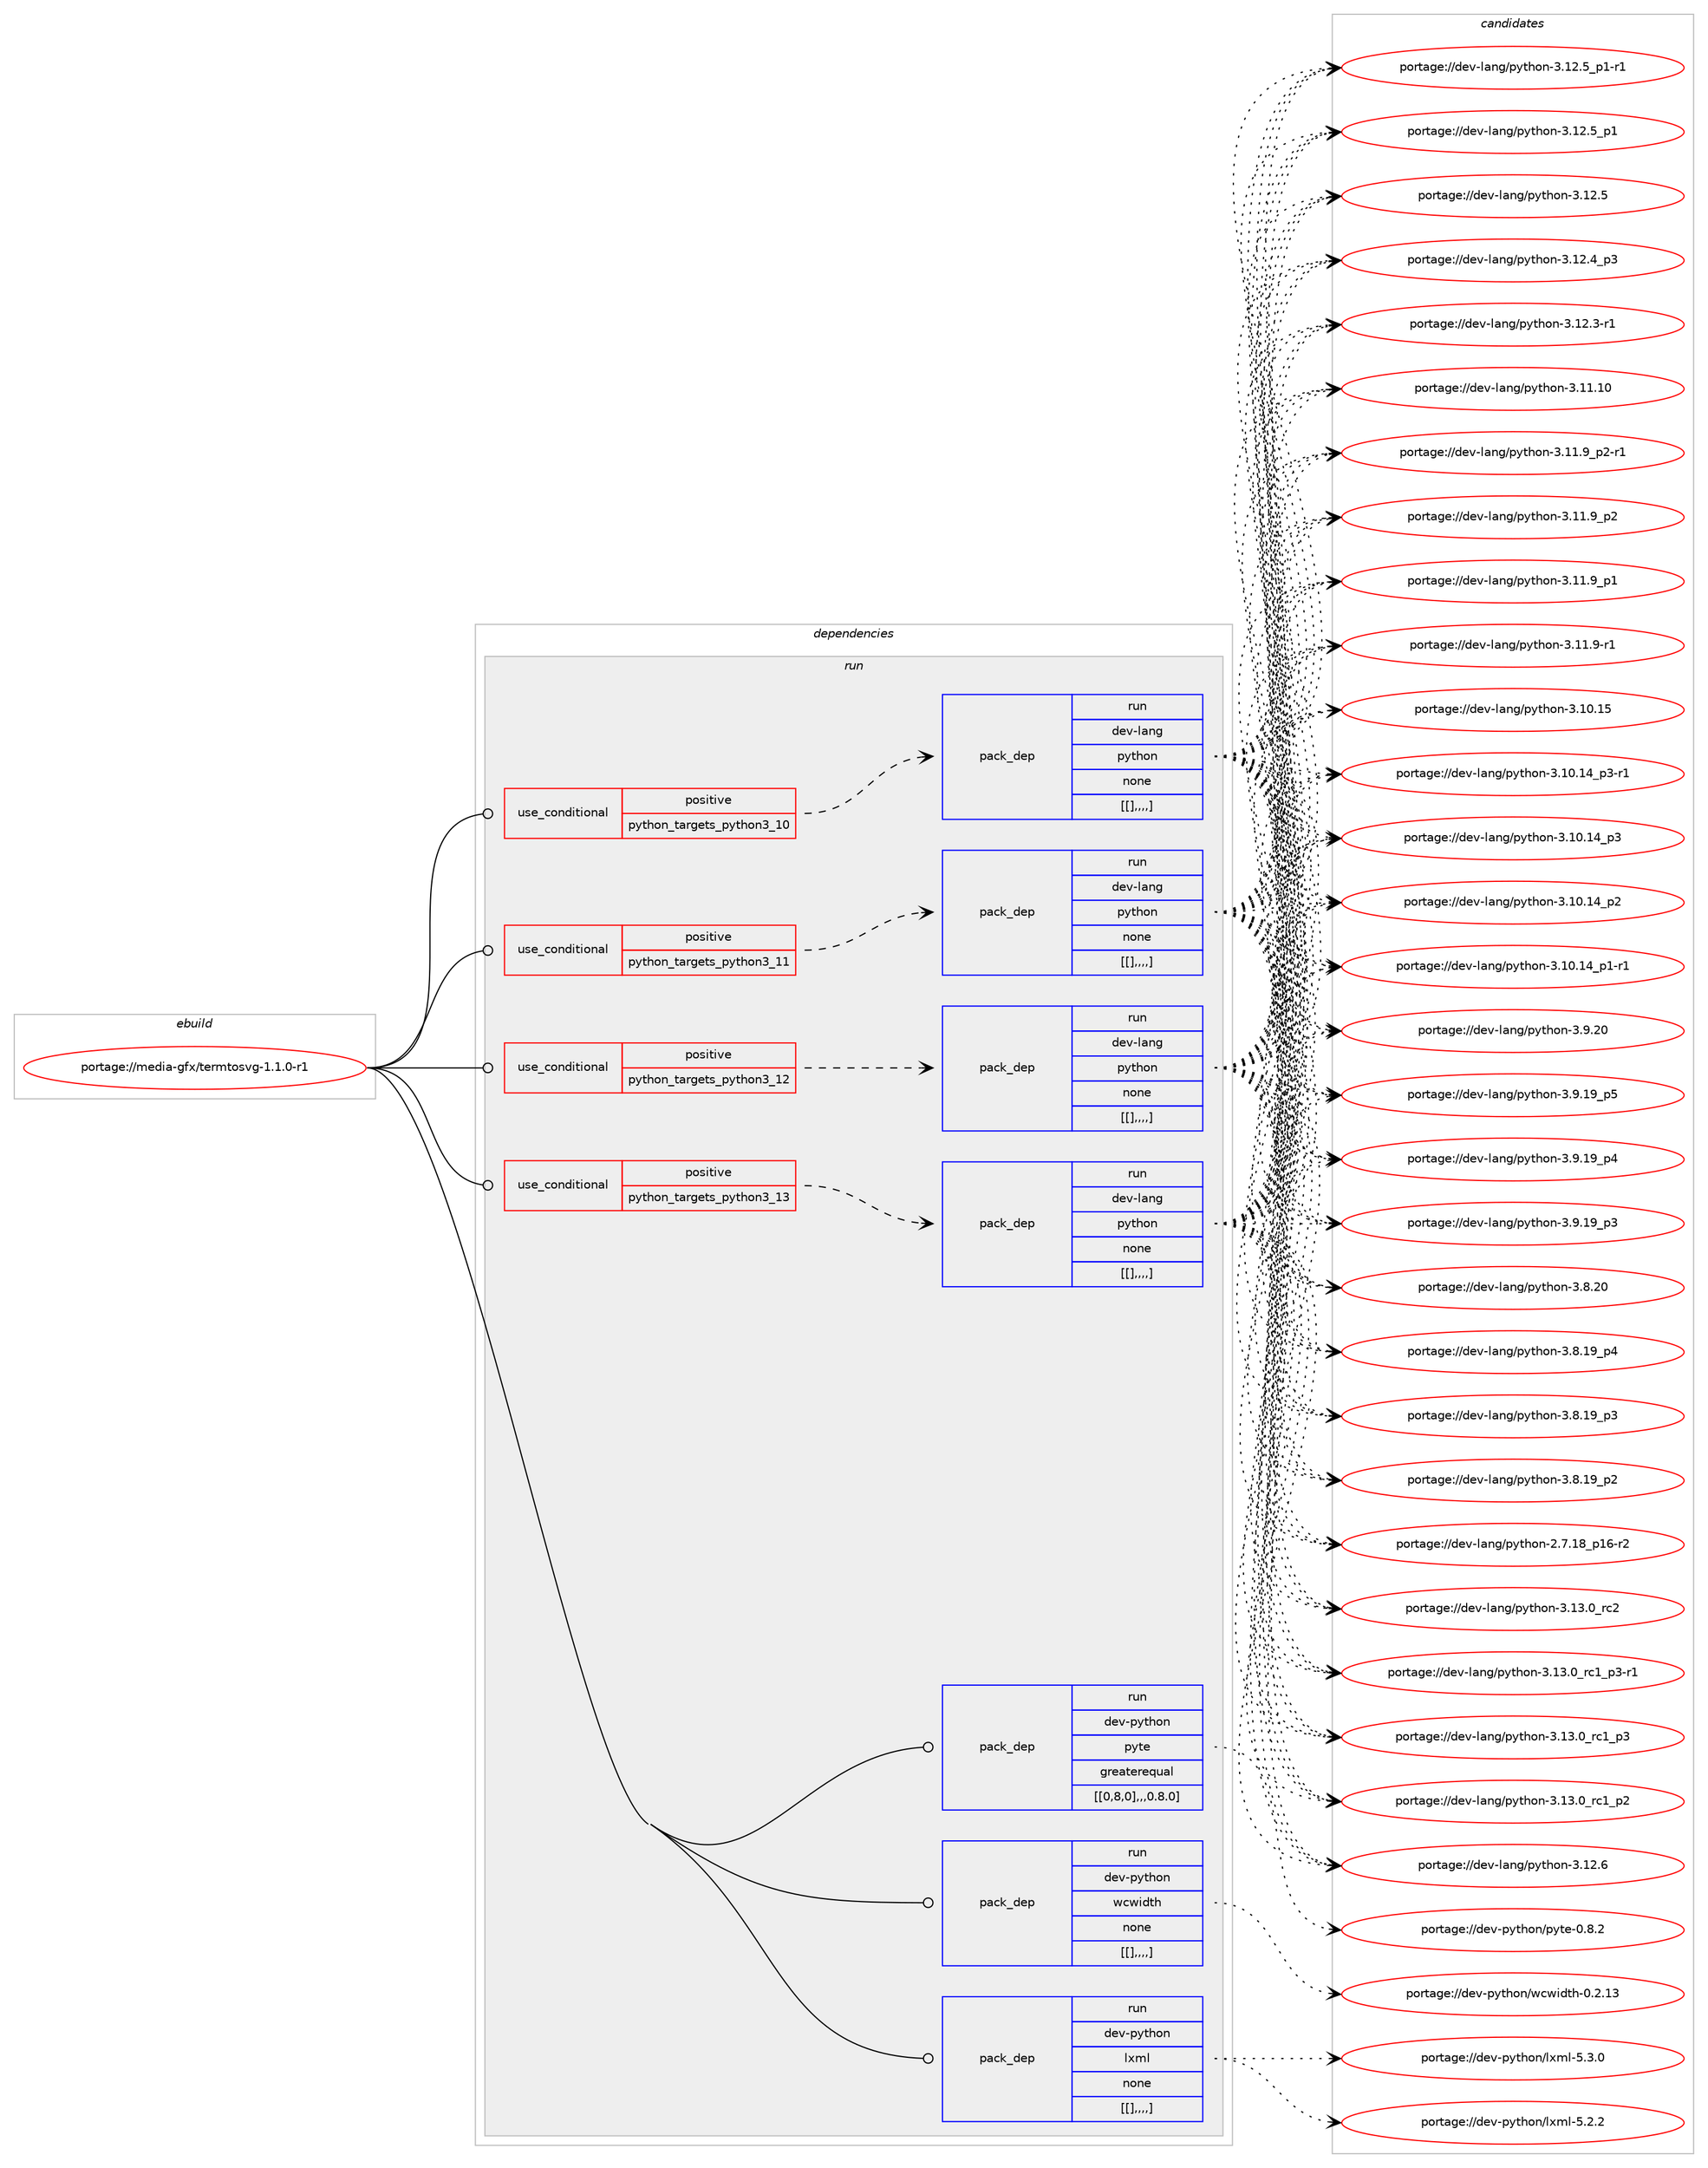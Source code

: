 digraph prolog {

# *************
# Graph options
# *************

newrank=true;
concentrate=true;
compound=true;
graph [rankdir=LR,fontname=Helvetica,fontsize=10,ranksep=1.5];#, ranksep=2.5, nodesep=0.2];
edge  [arrowhead=vee];
node  [fontname=Helvetica,fontsize=10];

# **********
# The ebuild
# **********

subgraph cluster_leftcol {
color=gray;
label=<<i>ebuild</i>>;
id [label="portage://media-gfx/termtosvg-1.1.0-r1", color=red, width=4, href="../media-gfx/termtosvg-1.1.0-r1.svg"];
}

# ****************
# The dependencies
# ****************

subgraph cluster_midcol {
color=gray;
label=<<i>dependencies</i>>;
subgraph cluster_compile {
fillcolor="#eeeeee";
style=filled;
label=<<i>compile</i>>;
}
subgraph cluster_compileandrun {
fillcolor="#eeeeee";
style=filled;
label=<<i>compile and run</i>>;
}
subgraph cluster_run {
fillcolor="#eeeeee";
style=filled;
label=<<i>run</i>>;
subgraph cond77320 {
dependency310290 [label=<<TABLE BORDER="0" CELLBORDER="1" CELLSPACING="0" CELLPADDING="4"><TR><TD ROWSPAN="3" CELLPADDING="10">use_conditional</TD></TR><TR><TD>positive</TD></TR><TR><TD>python_targets_python3_10</TD></TR></TABLE>>, shape=none, color=red];
subgraph pack230447 {
dependency310291 [label=<<TABLE BORDER="0" CELLBORDER="1" CELLSPACING="0" CELLPADDING="4" WIDTH="220"><TR><TD ROWSPAN="6" CELLPADDING="30">pack_dep</TD></TR><TR><TD WIDTH="110">run</TD></TR><TR><TD>dev-lang</TD></TR><TR><TD>python</TD></TR><TR><TD>none</TD></TR><TR><TD>[[],,,,]</TD></TR></TABLE>>, shape=none, color=blue];
}
dependency310290:e -> dependency310291:w [weight=20,style="dashed",arrowhead="vee"];
}
id:e -> dependency310290:w [weight=20,style="solid",arrowhead="odot"];
subgraph cond77321 {
dependency310292 [label=<<TABLE BORDER="0" CELLBORDER="1" CELLSPACING="0" CELLPADDING="4"><TR><TD ROWSPAN="3" CELLPADDING="10">use_conditional</TD></TR><TR><TD>positive</TD></TR><TR><TD>python_targets_python3_11</TD></TR></TABLE>>, shape=none, color=red];
subgraph pack230448 {
dependency310293 [label=<<TABLE BORDER="0" CELLBORDER="1" CELLSPACING="0" CELLPADDING="4" WIDTH="220"><TR><TD ROWSPAN="6" CELLPADDING="30">pack_dep</TD></TR><TR><TD WIDTH="110">run</TD></TR><TR><TD>dev-lang</TD></TR><TR><TD>python</TD></TR><TR><TD>none</TD></TR><TR><TD>[[],,,,]</TD></TR></TABLE>>, shape=none, color=blue];
}
dependency310292:e -> dependency310293:w [weight=20,style="dashed",arrowhead="vee"];
}
id:e -> dependency310292:w [weight=20,style="solid",arrowhead="odot"];
subgraph cond77322 {
dependency310294 [label=<<TABLE BORDER="0" CELLBORDER="1" CELLSPACING="0" CELLPADDING="4"><TR><TD ROWSPAN="3" CELLPADDING="10">use_conditional</TD></TR><TR><TD>positive</TD></TR><TR><TD>python_targets_python3_12</TD></TR></TABLE>>, shape=none, color=red];
subgraph pack230449 {
dependency310295 [label=<<TABLE BORDER="0" CELLBORDER="1" CELLSPACING="0" CELLPADDING="4" WIDTH="220"><TR><TD ROWSPAN="6" CELLPADDING="30">pack_dep</TD></TR><TR><TD WIDTH="110">run</TD></TR><TR><TD>dev-lang</TD></TR><TR><TD>python</TD></TR><TR><TD>none</TD></TR><TR><TD>[[],,,,]</TD></TR></TABLE>>, shape=none, color=blue];
}
dependency310294:e -> dependency310295:w [weight=20,style="dashed",arrowhead="vee"];
}
id:e -> dependency310294:w [weight=20,style="solid",arrowhead="odot"];
subgraph cond77323 {
dependency310296 [label=<<TABLE BORDER="0" CELLBORDER="1" CELLSPACING="0" CELLPADDING="4"><TR><TD ROWSPAN="3" CELLPADDING="10">use_conditional</TD></TR><TR><TD>positive</TD></TR><TR><TD>python_targets_python3_13</TD></TR></TABLE>>, shape=none, color=red];
subgraph pack230450 {
dependency310297 [label=<<TABLE BORDER="0" CELLBORDER="1" CELLSPACING="0" CELLPADDING="4" WIDTH="220"><TR><TD ROWSPAN="6" CELLPADDING="30">pack_dep</TD></TR><TR><TD WIDTH="110">run</TD></TR><TR><TD>dev-lang</TD></TR><TR><TD>python</TD></TR><TR><TD>none</TD></TR><TR><TD>[[],,,,]</TD></TR></TABLE>>, shape=none, color=blue];
}
dependency310296:e -> dependency310297:w [weight=20,style="dashed",arrowhead="vee"];
}
id:e -> dependency310296:w [weight=20,style="solid",arrowhead="odot"];
subgraph pack230451 {
dependency310298 [label=<<TABLE BORDER="0" CELLBORDER="1" CELLSPACING="0" CELLPADDING="4" WIDTH="220"><TR><TD ROWSPAN="6" CELLPADDING="30">pack_dep</TD></TR><TR><TD WIDTH="110">run</TD></TR><TR><TD>dev-python</TD></TR><TR><TD>lxml</TD></TR><TR><TD>none</TD></TR><TR><TD>[[],,,,]</TD></TR></TABLE>>, shape=none, color=blue];
}
id:e -> dependency310298:w [weight=20,style="solid",arrowhead="odot"];
subgraph pack230452 {
dependency310299 [label=<<TABLE BORDER="0" CELLBORDER="1" CELLSPACING="0" CELLPADDING="4" WIDTH="220"><TR><TD ROWSPAN="6" CELLPADDING="30">pack_dep</TD></TR><TR><TD WIDTH="110">run</TD></TR><TR><TD>dev-python</TD></TR><TR><TD>pyte</TD></TR><TR><TD>greaterequal</TD></TR><TR><TD>[[0,8,0],,,0.8.0]</TD></TR></TABLE>>, shape=none, color=blue];
}
id:e -> dependency310299:w [weight=20,style="solid",arrowhead="odot"];
subgraph pack230453 {
dependency310300 [label=<<TABLE BORDER="0" CELLBORDER="1" CELLSPACING="0" CELLPADDING="4" WIDTH="220"><TR><TD ROWSPAN="6" CELLPADDING="30">pack_dep</TD></TR><TR><TD WIDTH="110">run</TD></TR><TR><TD>dev-python</TD></TR><TR><TD>wcwidth</TD></TR><TR><TD>none</TD></TR><TR><TD>[[],,,,]</TD></TR></TABLE>>, shape=none, color=blue];
}
id:e -> dependency310300:w [weight=20,style="solid",arrowhead="odot"];
}
}

# **************
# The candidates
# **************

subgraph cluster_choices {
rank=same;
color=gray;
label=<<i>candidates</i>>;

subgraph choice230447 {
color=black;
nodesep=1;
choice10010111845108971101034711212111610411111045514649514648951149950 [label="portage://dev-lang/python-3.13.0_rc2", color=red, width=4,href="../dev-lang/python-3.13.0_rc2.svg"];
choice1001011184510897110103471121211161041111104551464951464895114994995112514511449 [label="portage://dev-lang/python-3.13.0_rc1_p3-r1", color=red, width=4,href="../dev-lang/python-3.13.0_rc1_p3-r1.svg"];
choice100101118451089711010347112121116104111110455146495146489511499499511251 [label="portage://dev-lang/python-3.13.0_rc1_p3", color=red, width=4,href="../dev-lang/python-3.13.0_rc1_p3.svg"];
choice100101118451089711010347112121116104111110455146495146489511499499511250 [label="portage://dev-lang/python-3.13.0_rc1_p2", color=red, width=4,href="../dev-lang/python-3.13.0_rc1_p2.svg"];
choice10010111845108971101034711212111610411111045514649504654 [label="portage://dev-lang/python-3.12.6", color=red, width=4,href="../dev-lang/python-3.12.6.svg"];
choice1001011184510897110103471121211161041111104551464950465395112494511449 [label="portage://dev-lang/python-3.12.5_p1-r1", color=red, width=4,href="../dev-lang/python-3.12.5_p1-r1.svg"];
choice100101118451089711010347112121116104111110455146495046539511249 [label="portage://dev-lang/python-3.12.5_p1", color=red, width=4,href="../dev-lang/python-3.12.5_p1.svg"];
choice10010111845108971101034711212111610411111045514649504653 [label="portage://dev-lang/python-3.12.5", color=red, width=4,href="../dev-lang/python-3.12.5.svg"];
choice100101118451089711010347112121116104111110455146495046529511251 [label="portage://dev-lang/python-3.12.4_p3", color=red, width=4,href="../dev-lang/python-3.12.4_p3.svg"];
choice100101118451089711010347112121116104111110455146495046514511449 [label="portage://dev-lang/python-3.12.3-r1", color=red, width=4,href="../dev-lang/python-3.12.3-r1.svg"];
choice1001011184510897110103471121211161041111104551464949464948 [label="portage://dev-lang/python-3.11.10", color=red, width=4,href="../dev-lang/python-3.11.10.svg"];
choice1001011184510897110103471121211161041111104551464949465795112504511449 [label="portage://dev-lang/python-3.11.9_p2-r1", color=red, width=4,href="../dev-lang/python-3.11.9_p2-r1.svg"];
choice100101118451089711010347112121116104111110455146494946579511250 [label="portage://dev-lang/python-3.11.9_p2", color=red, width=4,href="../dev-lang/python-3.11.9_p2.svg"];
choice100101118451089711010347112121116104111110455146494946579511249 [label="portage://dev-lang/python-3.11.9_p1", color=red, width=4,href="../dev-lang/python-3.11.9_p1.svg"];
choice100101118451089711010347112121116104111110455146494946574511449 [label="portage://dev-lang/python-3.11.9-r1", color=red, width=4,href="../dev-lang/python-3.11.9-r1.svg"];
choice1001011184510897110103471121211161041111104551464948464953 [label="portage://dev-lang/python-3.10.15", color=red, width=4,href="../dev-lang/python-3.10.15.svg"];
choice100101118451089711010347112121116104111110455146494846495295112514511449 [label="portage://dev-lang/python-3.10.14_p3-r1", color=red, width=4,href="../dev-lang/python-3.10.14_p3-r1.svg"];
choice10010111845108971101034711212111610411111045514649484649529511251 [label="portage://dev-lang/python-3.10.14_p3", color=red, width=4,href="../dev-lang/python-3.10.14_p3.svg"];
choice10010111845108971101034711212111610411111045514649484649529511250 [label="portage://dev-lang/python-3.10.14_p2", color=red, width=4,href="../dev-lang/python-3.10.14_p2.svg"];
choice100101118451089711010347112121116104111110455146494846495295112494511449 [label="portage://dev-lang/python-3.10.14_p1-r1", color=red, width=4,href="../dev-lang/python-3.10.14_p1-r1.svg"];
choice10010111845108971101034711212111610411111045514657465048 [label="portage://dev-lang/python-3.9.20", color=red, width=4,href="../dev-lang/python-3.9.20.svg"];
choice100101118451089711010347112121116104111110455146574649579511253 [label="portage://dev-lang/python-3.9.19_p5", color=red, width=4,href="../dev-lang/python-3.9.19_p5.svg"];
choice100101118451089711010347112121116104111110455146574649579511252 [label="portage://dev-lang/python-3.9.19_p4", color=red, width=4,href="../dev-lang/python-3.9.19_p4.svg"];
choice100101118451089711010347112121116104111110455146574649579511251 [label="portage://dev-lang/python-3.9.19_p3", color=red, width=4,href="../dev-lang/python-3.9.19_p3.svg"];
choice10010111845108971101034711212111610411111045514656465048 [label="portage://dev-lang/python-3.8.20", color=red, width=4,href="../dev-lang/python-3.8.20.svg"];
choice100101118451089711010347112121116104111110455146564649579511252 [label="portage://dev-lang/python-3.8.19_p4", color=red, width=4,href="../dev-lang/python-3.8.19_p4.svg"];
choice100101118451089711010347112121116104111110455146564649579511251 [label="portage://dev-lang/python-3.8.19_p3", color=red, width=4,href="../dev-lang/python-3.8.19_p3.svg"];
choice100101118451089711010347112121116104111110455146564649579511250 [label="portage://dev-lang/python-3.8.19_p2", color=red, width=4,href="../dev-lang/python-3.8.19_p2.svg"];
choice100101118451089711010347112121116104111110455046554649569511249544511450 [label="portage://dev-lang/python-2.7.18_p16-r2", color=red, width=4,href="../dev-lang/python-2.7.18_p16-r2.svg"];
dependency310291:e -> choice10010111845108971101034711212111610411111045514649514648951149950:w [style=dotted,weight="100"];
dependency310291:e -> choice1001011184510897110103471121211161041111104551464951464895114994995112514511449:w [style=dotted,weight="100"];
dependency310291:e -> choice100101118451089711010347112121116104111110455146495146489511499499511251:w [style=dotted,weight="100"];
dependency310291:e -> choice100101118451089711010347112121116104111110455146495146489511499499511250:w [style=dotted,weight="100"];
dependency310291:e -> choice10010111845108971101034711212111610411111045514649504654:w [style=dotted,weight="100"];
dependency310291:e -> choice1001011184510897110103471121211161041111104551464950465395112494511449:w [style=dotted,weight="100"];
dependency310291:e -> choice100101118451089711010347112121116104111110455146495046539511249:w [style=dotted,weight="100"];
dependency310291:e -> choice10010111845108971101034711212111610411111045514649504653:w [style=dotted,weight="100"];
dependency310291:e -> choice100101118451089711010347112121116104111110455146495046529511251:w [style=dotted,weight="100"];
dependency310291:e -> choice100101118451089711010347112121116104111110455146495046514511449:w [style=dotted,weight="100"];
dependency310291:e -> choice1001011184510897110103471121211161041111104551464949464948:w [style=dotted,weight="100"];
dependency310291:e -> choice1001011184510897110103471121211161041111104551464949465795112504511449:w [style=dotted,weight="100"];
dependency310291:e -> choice100101118451089711010347112121116104111110455146494946579511250:w [style=dotted,weight="100"];
dependency310291:e -> choice100101118451089711010347112121116104111110455146494946579511249:w [style=dotted,weight="100"];
dependency310291:e -> choice100101118451089711010347112121116104111110455146494946574511449:w [style=dotted,weight="100"];
dependency310291:e -> choice1001011184510897110103471121211161041111104551464948464953:w [style=dotted,weight="100"];
dependency310291:e -> choice100101118451089711010347112121116104111110455146494846495295112514511449:w [style=dotted,weight="100"];
dependency310291:e -> choice10010111845108971101034711212111610411111045514649484649529511251:w [style=dotted,weight="100"];
dependency310291:e -> choice10010111845108971101034711212111610411111045514649484649529511250:w [style=dotted,weight="100"];
dependency310291:e -> choice100101118451089711010347112121116104111110455146494846495295112494511449:w [style=dotted,weight="100"];
dependency310291:e -> choice10010111845108971101034711212111610411111045514657465048:w [style=dotted,weight="100"];
dependency310291:e -> choice100101118451089711010347112121116104111110455146574649579511253:w [style=dotted,weight="100"];
dependency310291:e -> choice100101118451089711010347112121116104111110455146574649579511252:w [style=dotted,weight="100"];
dependency310291:e -> choice100101118451089711010347112121116104111110455146574649579511251:w [style=dotted,weight="100"];
dependency310291:e -> choice10010111845108971101034711212111610411111045514656465048:w [style=dotted,weight="100"];
dependency310291:e -> choice100101118451089711010347112121116104111110455146564649579511252:w [style=dotted,weight="100"];
dependency310291:e -> choice100101118451089711010347112121116104111110455146564649579511251:w [style=dotted,weight="100"];
dependency310291:e -> choice100101118451089711010347112121116104111110455146564649579511250:w [style=dotted,weight="100"];
dependency310291:e -> choice100101118451089711010347112121116104111110455046554649569511249544511450:w [style=dotted,weight="100"];
}
subgraph choice230448 {
color=black;
nodesep=1;
choice10010111845108971101034711212111610411111045514649514648951149950 [label="portage://dev-lang/python-3.13.0_rc2", color=red, width=4,href="../dev-lang/python-3.13.0_rc2.svg"];
choice1001011184510897110103471121211161041111104551464951464895114994995112514511449 [label="portage://dev-lang/python-3.13.0_rc1_p3-r1", color=red, width=4,href="../dev-lang/python-3.13.0_rc1_p3-r1.svg"];
choice100101118451089711010347112121116104111110455146495146489511499499511251 [label="portage://dev-lang/python-3.13.0_rc1_p3", color=red, width=4,href="../dev-lang/python-3.13.0_rc1_p3.svg"];
choice100101118451089711010347112121116104111110455146495146489511499499511250 [label="portage://dev-lang/python-3.13.0_rc1_p2", color=red, width=4,href="../dev-lang/python-3.13.0_rc1_p2.svg"];
choice10010111845108971101034711212111610411111045514649504654 [label="portage://dev-lang/python-3.12.6", color=red, width=4,href="../dev-lang/python-3.12.6.svg"];
choice1001011184510897110103471121211161041111104551464950465395112494511449 [label="portage://dev-lang/python-3.12.5_p1-r1", color=red, width=4,href="../dev-lang/python-3.12.5_p1-r1.svg"];
choice100101118451089711010347112121116104111110455146495046539511249 [label="portage://dev-lang/python-3.12.5_p1", color=red, width=4,href="../dev-lang/python-3.12.5_p1.svg"];
choice10010111845108971101034711212111610411111045514649504653 [label="portage://dev-lang/python-3.12.5", color=red, width=4,href="../dev-lang/python-3.12.5.svg"];
choice100101118451089711010347112121116104111110455146495046529511251 [label="portage://dev-lang/python-3.12.4_p3", color=red, width=4,href="../dev-lang/python-3.12.4_p3.svg"];
choice100101118451089711010347112121116104111110455146495046514511449 [label="portage://dev-lang/python-3.12.3-r1", color=red, width=4,href="../dev-lang/python-3.12.3-r1.svg"];
choice1001011184510897110103471121211161041111104551464949464948 [label="portage://dev-lang/python-3.11.10", color=red, width=4,href="../dev-lang/python-3.11.10.svg"];
choice1001011184510897110103471121211161041111104551464949465795112504511449 [label="portage://dev-lang/python-3.11.9_p2-r1", color=red, width=4,href="../dev-lang/python-3.11.9_p2-r1.svg"];
choice100101118451089711010347112121116104111110455146494946579511250 [label="portage://dev-lang/python-3.11.9_p2", color=red, width=4,href="../dev-lang/python-3.11.9_p2.svg"];
choice100101118451089711010347112121116104111110455146494946579511249 [label="portage://dev-lang/python-3.11.9_p1", color=red, width=4,href="../dev-lang/python-3.11.9_p1.svg"];
choice100101118451089711010347112121116104111110455146494946574511449 [label="portage://dev-lang/python-3.11.9-r1", color=red, width=4,href="../dev-lang/python-3.11.9-r1.svg"];
choice1001011184510897110103471121211161041111104551464948464953 [label="portage://dev-lang/python-3.10.15", color=red, width=4,href="../dev-lang/python-3.10.15.svg"];
choice100101118451089711010347112121116104111110455146494846495295112514511449 [label="portage://dev-lang/python-3.10.14_p3-r1", color=red, width=4,href="../dev-lang/python-3.10.14_p3-r1.svg"];
choice10010111845108971101034711212111610411111045514649484649529511251 [label="portage://dev-lang/python-3.10.14_p3", color=red, width=4,href="../dev-lang/python-3.10.14_p3.svg"];
choice10010111845108971101034711212111610411111045514649484649529511250 [label="portage://dev-lang/python-3.10.14_p2", color=red, width=4,href="../dev-lang/python-3.10.14_p2.svg"];
choice100101118451089711010347112121116104111110455146494846495295112494511449 [label="portage://dev-lang/python-3.10.14_p1-r1", color=red, width=4,href="../dev-lang/python-3.10.14_p1-r1.svg"];
choice10010111845108971101034711212111610411111045514657465048 [label="portage://dev-lang/python-3.9.20", color=red, width=4,href="../dev-lang/python-3.9.20.svg"];
choice100101118451089711010347112121116104111110455146574649579511253 [label="portage://dev-lang/python-3.9.19_p5", color=red, width=4,href="../dev-lang/python-3.9.19_p5.svg"];
choice100101118451089711010347112121116104111110455146574649579511252 [label="portage://dev-lang/python-3.9.19_p4", color=red, width=4,href="../dev-lang/python-3.9.19_p4.svg"];
choice100101118451089711010347112121116104111110455146574649579511251 [label="portage://dev-lang/python-3.9.19_p3", color=red, width=4,href="../dev-lang/python-3.9.19_p3.svg"];
choice10010111845108971101034711212111610411111045514656465048 [label="portage://dev-lang/python-3.8.20", color=red, width=4,href="../dev-lang/python-3.8.20.svg"];
choice100101118451089711010347112121116104111110455146564649579511252 [label="portage://dev-lang/python-3.8.19_p4", color=red, width=4,href="../dev-lang/python-3.8.19_p4.svg"];
choice100101118451089711010347112121116104111110455146564649579511251 [label="portage://dev-lang/python-3.8.19_p3", color=red, width=4,href="../dev-lang/python-3.8.19_p3.svg"];
choice100101118451089711010347112121116104111110455146564649579511250 [label="portage://dev-lang/python-3.8.19_p2", color=red, width=4,href="../dev-lang/python-3.8.19_p2.svg"];
choice100101118451089711010347112121116104111110455046554649569511249544511450 [label="portage://dev-lang/python-2.7.18_p16-r2", color=red, width=4,href="../dev-lang/python-2.7.18_p16-r2.svg"];
dependency310293:e -> choice10010111845108971101034711212111610411111045514649514648951149950:w [style=dotted,weight="100"];
dependency310293:e -> choice1001011184510897110103471121211161041111104551464951464895114994995112514511449:w [style=dotted,weight="100"];
dependency310293:e -> choice100101118451089711010347112121116104111110455146495146489511499499511251:w [style=dotted,weight="100"];
dependency310293:e -> choice100101118451089711010347112121116104111110455146495146489511499499511250:w [style=dotted,weight="100"];
dependency310293:e -> choice10010111845108971101034711212111610411111045514649504654:w [style=dotted,weight="100"];
dependency310293:e -> choice1001011184510897110103471121211161041111104551464950465395112494511449:w [style=dotted,weight="100"];
dependency310293:e -> choice100101118451089711010347112121116104111110455146495046539511249:w [style=dotted,weight="100"];
dependency310293:e -> choice10010111845108971101034711212111610411111045514649504653:w [style=dotted,weight="100"];
dependency310293:e -> choice100101118451089711010347112121116104111110455146495046529511251:w [style=dotted,weight="100"];
dependency310293:e -> choice100101118451089711010347112121116104111110455146495046514511449:w [style=dotted,weight="100"];
dependency310293:e -> choice1001011184510897110103471121211161041111104551464949464948:w [style=dotted,weight="100"];
dependency310293:e -> choice1001011184510897110103471121211161041111104551464949465795112504511449:w [style=dotted,weight="100"];
dependency310293:e -> choice100101118451089711010347112121116104111110455146494946579511250:w [style=dotted,weight="100"];
dependency310293:e -> choice100101118451089711010347112121116104111110455146494946579511249:w [style=dotted,weight="100"];
dependency310293:e -> choice100101118451089711010347112121116104111110455146494946574511449:w [style=dotted,weight="100"];
dependency310293:e -> choice1001011184510897110103471121211161041111104551464948464953:w [style=dotted,weight="100"];
dependency310293:e -> choice100101118451089711010347112121116104111110455146494846495295112514511449:w [style=dotted,weight="100"];
dependency310293:e -> choice10010111845108971101034711212111610411111045514649484649529511251:w [style=dotted,weight="100"];
dependency310293:e -> choice10010111845108971101034711212111610411111045514649484649529511250:w [style=dotted,weight="100"];
dependency310293:e -> choice100101118451089711010347112121116104111110455146494846495295112494511449:w [style=dotted,weight="100"];
dependency310293:e -> choice10010111845108971101034711212111610411111045514657465048:w [style=dotted,weight="100"];
dependency310293:e -> choice100101118451089711010347112121116104111110455146574649579511253:w [style=dotted,weight="100"];
dependency310293:e -> choice100101118451089711010347112121116104111110455146574649579511252:w [style=dotted,weight="100"];
dependency310293:e -> choice100101118451089711010347112121116104111110455146574649579511251:w [style=dotted,weight="100"];
dependency310293:e -> choice10010111845108971101034711212111610411111045514656465048:w [style=dotted,weight="100"];
dependency310293:e -> choice100101118451089711010347112121116104111110455146564649579511252:w [style=dotted,weight="100"];
dependency310293:e -> choice100101118451089711010347112121116104111110455146564649579511251:w [style=dotted,weight="100"];
dependency310293:e -> choice100101118451089711010347112121116104111110455146564649579511250:w [style=dotted,weight="100"];
dependency310293:e -> choice100101118451089711010347112121116104111110455046554649569511249544511450:w [style=dotted,weight="100"];
}
subgraph choice230449 {
color=black;
nodesep=1;
choice10010111845108971101034711212111610411111045514649514648951149950 [label="portage://dev-lang/python-3.13.0_rc2", color=red, width=4,href="../dev-lang/python-3.13.0_rc2.svg"];
choice1001011184510897110103471121211161041111104551464951464895114994995112514511449 [label="portage://dev-lang/python-3.13.0_rc1_p3-r1", color=red, width=4,href="../dev-lang/python-3.13.0_rc1_p3-r1.svg"];
choice100101118451089711010347112121116104111110455146495146489511499499511251 [label="portage://dev-lang/python-3.13.0_rc1_p3", color=red, width=4,href="../dev-lang/python-3.13.0_rc1_p3.svg"];
choice100101118451089711010347112121116104111110455146495146489511499499511250 [label="portage://dev-lang/python-3.13.0_rc1_p2", color=red, width=4,href="../dev-lang/python-3.13.0_rc1_p2.svg"];
choice10010111845108971101034711212111610411111045514649504654 [label="portage://dev-lang/python-3.12.6", color=red, width=4,href="../dev-lang/python-3.12.6.svg"];
choice1001011184510897110103471121211161041111104551464950465395112494511449 [label="portage://dev-lang/python-3.12.5_p1-r1", color=red, width=4,href="../dev-lang/python-3.12.5_p1-r1.svg"];
choice100101118451089711010347112121116104111110455146495046539511249 [label="portage://dev-lang/python-3.12.5_p1", color=red, width=4,href="../dev-lang/python-3.12.5_p1.svg"];
choice10010111845108971101034711212111610411111045514649504653 [label="portage://dev-lang/python-3.12.5", color=red, width=4,href="../dev-lang/python-3.12.5.svg"];
choice100101118451089711010347112121116104111110455146495046529511251 [label="portage://dev-lang/python-3.12.4_p3", color=red, width=4,href="../dev-lang/python-3.12.4_p3.svg"];
choice100101118451089711010347112121116104111110455146495046514511449 [label="portage://dev-lang/python-3.12.3-r1", color=red, width=4,href="../dev-lang/python-3.12.3-r1.svg"];
choice1001011184510897110103471121211161041111104551464949464948 [label="portage://dev-lang/python-3.11.10", color=red, width=4,href="../dev-lang/python-3.11.10.svg"];
choice1001011184510897110103471121211161041111104551464949465795112504511449 [label="portage://dev-lang/python-3.11.9_p2-r1", color=red, width=4,href="../dev-lang/python-3.11.9_p2-r1.svg"];
choice100101118451089711010347112121116104111110455146494946579511250 [label="portage://dev-lang/python-3.11.9_p2", color=red, width=4,href="../dev-lang/python-3.11.9_p2.svg"];
choice100101118451089711010347112121116104111110455146494946579511249 [label="portage://dev-lang/python-3.11.9_p1", color=red, width=4,href="../dev-lang/python-3.11.9_p1.svg"];
choice100101118451089711010347112121116104111110455146494946574511449 [label="portage://dev-lang/python-3.11.9-r1", color=red, width=4,href="../dev-lang/python-3.11.9-r1.svg"];
choice1001011184510897110103471121211161041111104551464948464953 [label="portage://dev-lang/python-3.10.15", color=red, width=4,href="../dev-lang/python-3.10.15.svg"];
choice100101118451089711010347112121116104111110455146494846495295112514511449 [label="portage://dev-lang/python-3.10.14_p3-r1", color=red, width=4,href="../dev-lang/python-3.10.14_p3-r1.svg"];
choice10010111845108971101034711212111610411111045514649484649529511251 [label="portage://dev-lang/python-3.10.14_p3", color=red, width=4,href="../dev-lang/python-3.10.14_p3.svg"];
choice10010111845108971101034711212111610411111045514649484649529511250 [label="portage://dev-lang/python-3.10.14_p2", color=red, width=4,href="../dev-lang/python-3.10.14_p2.svg"];
choice100101118451089711010347112121116104111110455146494846495295112494511449 [label="portage://dev-lang/python-3.10.14_p1-r1", color=red, width=4,href="../dev-lang/python-3.10.14_p1-r1.svg"];
choice10010111845108971101034711212111610411111045514657465048 [label="portage://dev-lang/python-3.9.20", color=red, width=4,href="../dev-lang/python-3.9.20.svg"];
choice100101118451089711010347112121116104111110455146574649579511253 [label="portage://dev-lang/python-3.9.19_p5", color=red, width=4,href="../dev-lang/python-3.9.19_p5.svg"];
choice100101118451089711010347112121116104111110455146574649579511252 [label="portage://dev-lang/python-3.9.19_p4", color=red, width=4,href="../dev-lang/python-3.9.19_p4.svg"];
choice100101118451089711010347112121116104111110455146574649579511251 [label="portage://dev-lang/python-3.9.19_p3", color=red, width=4,href="../dev-lang/python-3.9.19_p3.svg"];
choice10010111845108971101034711212111610411111045514656465048 [label="portage://dev-lang/python-3.8.20", color=red, width=4,href="../dev-lang/python-3.8.20.svg"];
choice100101118451089711010347112121116104111110455146564649579511252 [label="portage://dev-lang/python-3.8.19_p4", color=red, width=4,href="../dev-lang/python-3.8.19_p4.svg"];
choice100101118451089711010347112121116104111110455146564649579511251 [label="portage://dev-lang/python-3.8.19_p3", color=red, width=4,href="../dev-lang/python-3.8.19_p3.svg"];
choice100101118451089711010347112121116104111110455146564649579511250 [label="portage://dev-lang/python-3.8.19_p2", color=red, width=4,href="../dev-lang/python-3.8.19_p2.svg"];
choice100101118451089711010347112121116104111110455046554649569511249544511450 [label="portage://dev-lang/python-2.7.18_p16-r2", color=red, width=4,href="../dev-lang/python-2.7.18_p16-r2.svg"];
dependency310295:e -> choice10010111845108971101034711212111610411111045514649514648951149950:w [style=dotted,weight="100"];
dependency310295:e -> choice1001011184510897110103471121211161041111104551464951464895114994995112514511449:w [style=dotted,weight="100"];
dependency310295:e -> choice100101118451089711010347112121116104111110455146495146489511499499511251:w [style=dotted,weight="100"];
dependency310295:e -> choice100101118451089711010347112121116104111110455146495146489511499499511250:w [style=dotted,weight="100"];
dependency310295:e -> choice10010111845108971101034711212111610411111045514649504654:w [style=dotted,weight="100"];
dependency310295:e -> choice1001011184510897110103471121211161041111104551464950465395112494511449:w [style=dotted,weight="100"];
dependency310295:e -> choice100101118451089711010347112121116104111110455146495046539511249:w [style=dotted,weight="100"];
dependency310295:e -> choice10010111845108971101034711212111610411111045514649504653:w [style=dotted,weight="100"];
dependency310295:e -> choice100101118451089711010347112121116104111110455146495046529511251:w [style=dotted,weight="100"];
dependency310295:e -> choice100101118451089711010347112121116104111110455146495046514511449:w [style=dotted,weight="100"];
dependency310295:e -> choice1001011184510897110103471121211161041111104551464949464948:w [style=dotted,weight="100"];
dependency310295:e -> choice1001011184510897110103471121211161041111104551464949465795112504511449:w [style=dotted,weight="100"];
dependency310295:e -> choice100101118451089711010347112121116104111110455146494946579511250:w [style=dotted,weight="100"];
dependency310295:e -> choice100101118451089711010347112121116104111110455146494946579511249:w [style=dotted,weight="100"];
dependency310295:e -> choice100101118451089711010347112121116104111110455146494946574511449:w [style=dotted,weight="100"];
dependency310295:e -> choice1001011184510897110103471121211161041111104551464948464953:w [style=dotted,weight="100"];
dependency310295:e -> choice100101118451089711010347112121116104111110455146494846495295112514511449:w [style=dotted,weight="100"];
dependency310295:e -> choice10010111845108971101034711212111610411111045514649484649529511251:w [style=dotted,weight="100"];
dependency310295:e -> choice10010111845108971101034711212111610411111045514649484649529511250:w [style=dotted,weight="100"];
dependency310295:e -> choice100101118451089711010347112121116104111110455146494846495295112494511449:w [style=dotted,weight="100"];
dependency310295:e -> choice10010111845108971101034711212111610411111045514657465048:w [style=dotted,weight="100"];
dependency310295:e -> choice100101118451089711010347112121116104111110455146574649579511253:w [style=dotted,weight="100"];
dependency310295:e -> choice100101118451089711010347112121116104111110455146574649579511252:w [style=dotted,weight="100"];
dependency310295:e -> choice100101118451089711010347112121116104111110455146574649579511251:w [style=dotted,weight="100"];
dependency310295:e -> choice10010111845108971101034711212111610411111045514656465048:w [style=dotted,weight="100"];
dependency310295:e -> choice100101118451089711010347112121116104111110455146564649579511252:w [style=dotted,weight="100"];
dependency310295:e -> choice100101118451089711010347112121116104111110455146564649579511251:w [style=dotted,weight="100"];
dependency310295:e -> choice100101118451089711010347112121116104111110455146564649579511250:w [style=dotted,weight="100"];
dependency310295:e -> choice100101118451089711010347112121116104111110455046554649569511249544511450:w [style=dotted,weight="100"];
}
subgraph choice230450 {
color=black;
nodesep=1;
choice10010111845108971101034711212111610411111045514649514648951149950 [label="portage://dev-lang/python-3.13.0_rc2", color=red, width=4,href="../dev-lang/python-3.13.0_rc2.svg"];
choice1001011184510897110103471121211161041111104551464951464895114994995112514511449 [label="portage://dev-lang/python-3.13.0_rc1_p3-r1", color=red, width=4,href="../dev-lang/python-3.13.0_rc1_p3-r1.svg"];
choice100101118451089711010347112121116104111110455146495146489511499499511251 [label="portage://dev-lang/python-3.13.0_rc1_p3", color=red, width=4,href="../dev-lang/python-3.13.0_rc1_p3.svg"];
choice100101118451089711010347112121116104111110455146495146489511499499511250 [label="portage://dev-lang/python-3.13.0_rc1_p2", color=red, width=4,href="../dev-lang/python-3.13.0_rc1_p2.svg"];
choice10010111845108971101034711212111610411111045514649504654 [label="portage://dev-lang/python-3.12.6", color=red, width=4,href="../dev-lang/python-3.12.6.svg"];
choice1001011184510897110103471121211161041111104551464950465395112494511449 [label="portage://dev-lang/python-3.12.5_p1-r1", color=red, width=4,href="../dev-lang/python-3.12.5_p1-r1.svg"];
choice100101118451089711010347112121116104111110455146495046539511249 [label="portage://dev-lang/python-3.12.5_p1", color=red, width=4,href="../dev-lang/python-3.12.5_p1.svg"];
choice10010111845108971101034711212111610411111045514649504653 [label="portage://dev-lang/python-3.12.5", color=red, width=4,href="../dev-lang/python-3.12.5.svg"];
choice100101118451089711010347112121116104111110455146495046529511251 [label="portage://dev-lang/python-3.12.4_p3", color=red, width=4,href="../dev-lang/python-3.12.4_p3.svg"];
choice100101118451089711010347112121116104111110455146495046514511449 [label="portage://dev-lang/python-3.12.3-r1", color=red, width=4,href="../dev-lang/python-3.12.3-r1.svg"];
choice1001011184510897110103471121211161041111104551464949464948 [label="portage://dev-lang/python-3.11.10", color=red, width=4,href="../dev-lang/python-3.11.10.svg"];
choice1001011184510897110103471121211161041111104551464949465795112504511449 [label="portage://dev-lang/python-3.11.9_p2-r1", color=red, width=4,href="../dev-lang/python-3.11.9_p2-r1.svg"];
choice100101118451089711010347112121116104111110455146494946579511250 [label="portage://dev-lang/python-3.11.9_p2", color=red, width=4,href="../dev-lang/python-3.11.9_p2.svg"];
choice100101118451089711010347112121116104111110455146494946579511249 [label="portage://dev-lang/python-3.11.9_p1", color=red, width=4,href="../dev-lang/python-3.11.9_p1.svg"];
choice100101118451089711010347112121116104111110455146494946574511449 [label="portage://dev-lang/python-3.11.9-r1", color=red, width=4,href="../dev-lang/python-3.11.9-r1.svg"];
choice1001011184510897110103471121211161041111104551464948464953 [label="portage://dev-lang/python-3.10.15", color=red, width=4,href="../dev-lang/python-3.10.15.svg"];
choice100101118451089711010347112121116104111110455146494846495295112514511449 [label="portage://dev-lang/python-3.10.14_p3-r1", color=red, width=4,href="../dev-lang/python-3.10.14_p3-r1.svg"];
choice10010111845108971101034711212111610411111045514649484649529511251 [label="portage://dev-lang/python-3.10.14_p3", color=red, width=4,href="../dev-lang/python-3.10.14_p3.svg"];
choice10010111845108971101034711212111610411111045514649484649529511250 [label="portage://dev-lang/python-3.10.14_p2", color=red, width=4,href="../dev-lang/python-3.10.14_p2.svg"];
choice100101118451089711010347112121116104111110455146494846495295112494511449 [label="portage://dev-lang/python-3.10.14_p1-r1", color=red, width=4,href="../dev-lang/python-3.10.14_p1-r1.svg"];
choice10010111845108971101034711212111610411111045514657465048 [label="portage://dev-lang/python-3.9.20", color=red, width=4,href="../dev-lang/python-3.9.20.svg"];
choice100101118451089711010347112121116104111110455146574649579511253 [label="portage://dev-lang/python-3.9.19_p5", color=red, width=4,href="../dev-lang/python-3.9.19_p5.svg"];
choice100101118451089711010347112121116104111110455146574649579511252 [label="portage://dev-lang/python-3.9.19_p4", color=red, width=4,href="../dev-lang/python-3.9.19_p4.svg"];
choice100101118451089711010347112121116104111110455146574649579511251 [label="portage://dev-lang/python-3.9.19_p3", color=red, width=4,href="../dev-lang/python-3.9.19_p3.svg"];
choice10010111845108971101034711212111610411111045514656465048 [label="portage://dev-lang/python-3.8.20", color=red, width=4,href="../dev-lang/python-3.8.20.svg"];
choice100101118451089711010347112121116104111110455146564649579511252 [label="portage://dev-lang/python-3.8.19_p4", color=red, width=4,href="../dev-lang/python-3.8.19_p4.svg"];
choice100101118451089711010347112121116104111110455146564649579511251 [label="portage://dev-lang/python-3.8.19_p3", color=red, width=4,href="../dev-lang/python-3.8.19_p3.svg"];
choice100101118451089711010347112121116104111110455146564649579511250 [label="portage://dev-lang/python-3.8.19_p2", color=red, width=4,href="../dev-lang/python-3.8.19_p2.svg"];
choice100101118451089711010347112121116104111110455046554649569511249544511450 [label="portage://dev-lang/python-2.7.18_p16-r2", color=red, width=4,href="../dev-lang/python-2.7.18_p16-r2.svg"];
dependency310297:e -> choice10010111845108971101034711212111610411111045514649514648951149950:w [style=dotted,weight="100"];
dependency310297:e -> choice1001011184510897110103471121211161041111104551464951464895114994995112514511449:w [style=dotted,weight="100"];
dependency310297:e -> choice100101118451089711010347112121116104111110455146495146489511499499511251:w [style=dotted,weight="100"];
dependency310297:e -> choice100101118451089711010347112121116104111110455146495146489511499499511250:w [style=dotted,weight="100"];
dependency310297:e -> choice10010111845108971101034711212111610411111045514649504654:w [style=dotted,weight="100"];
dependency310297:e -> choice1001011184510897110103471121211161041111104551464950465395112494511449:w [style=dotted,weight="100"];
dependency310297:e -> choice100101118451089711010347112121116104111110455146495046539511249:w [style=dotted,weight="100"];
dependency310297:e -> choice10010111845108971101034711212111610411111045514649504653:w [style=dotted,weight="100"];
dependency310297:e -> choice100101118451089711010347112121116104111110455146495046529511251:w [style=dotted,weight="100"];
dependency310297:e -> choice100101118451089711010347112121116104111110455146495046514511449:w [style=dotted,weight="100"];
dependency310297:e -> choice1001011184510897110103471121211161041111104551464949464948:w [style=dotted,weight="100"];
dependency310297:e -> choice1001011184510897110103471121211161041111104551464949465795112504511449:w [style=dotted,weight="100"];
dependency310297:e -> choice100101118451089711010347112121116104111110455146494946579511250:w [style=dotted,weight="100"];
dependency310297:e -> choice100101118451089711010347112121116104111110455146494946579511249:w [style=dotted,weight="100"];
dependency310297:e -> choice100101118451089711010347112121116104111110455146494946574511449:w [style=dotted,weight="100"];
dependency310297:e -> choice1001011184510897110103471121211161041111104551464948464953:w [style=dotted,weight="100"];
dependency310297:e -> choice100101118451089711010347112121116104111110455146494846495295112514511449:w [style=dotted,weight="100"];
dependency310297:e -> choice10010111845108971101034711212111610411111045514649484649529511251:w [style=dotted,weight="100"];
dependency310297:e -> choice10010111845108971101034711212111610411111045514649484649529511250:w [style=dotted,weight="100"];
dependency310297:e -> choice100101118451089711010347112121116104111110455146494846495295112494511449:w [style=dotted,weight="100"];
dependency310297:e -> choice10010111845108971101034711212111610411111045514657465048:w [style=dotted,weight="100"];
dependency310297:e -> choice100101118451089711010347112121116104111110455146574649579511253:w [style=dotted,weight="100"];
dependency310297:e -> choice100101118451089711010347112121116104111110455146574649579511252:w [style=dotted,weight="100"];
dependency310297:e -> choice100101118451089711010347112121116104111110455146574649579511251:w [style=dotted,weight="100"];
dependency310297:e -> choice10010111845108971101034711212111610411111045514656465048:w [style=dotted,weight="100"];
dependency310297:e -> choice100101118451089711010347112121116104111110455146564649579511252:w [style=dotted,weight="100"];
dependency310297:e -> choice100101118451089711010347112121116104111110455146564649579511251:w [style=dotted,weight="100"];
dependency310297:e -> choice100101118451089711010347112121116104111110455146564649579511250:w [style=dotted,weight="100"];
dependency310297:e -> choice100101118451089711010347112121116104111110455046554649569511249544511450:w [style=dotted,weight="100"];
}
subgraph choice230451 {
color=black;
nodesep=1;
choice1001011184511212111610411111047108120109108455346514648 [label="portage://dev-python/lxml-5.3.0", color=red, width=4,href="../dev-python/lxml-5.3.0.svg"];
choice1001011184511212111610411111047108120109108455346504650 [label="portage://dev-python/lxml-5.2.2", color=red, width=4,href="../dev-python/lxml-5.2.2.svg"];
dependency310298:e -> choice1001011184511212111610411111047108120109108455346514648:w [style=dotted,weight="100"];
dependency310298:e -> choice1001011184511212111610411111047108120109108455346504650:w [style=dotted,weight="100"];
}
subgraph choice230452 {
color=black;
nodesep=1;
choice1001011184511212111610411111047112121116101454846564650 [label="portage://dev-python/pyte-0.8.2", color=red, width=4,href="../dev-python/pyte-0.8.2.svg"];
dependency310299:e -> choice1001011184511212111610411111047112121116101454846564650:w [style=dotted,weight="100"];
}
subgraph choice230453 {
color=black;
nodesep=1;
choice10010111845112121116104111110471199911910510011610445484650464951 [label="portage://dev-python/wcwidth-0.2.13", color=red, width=4,href="../dev-python/wcwidth-0.2.13.svg"];
dependency310300:e -> choice10010111845112121116104111110471199911910510011610445484650464951:w [style=dotted,weight="100"];
}
}

}
